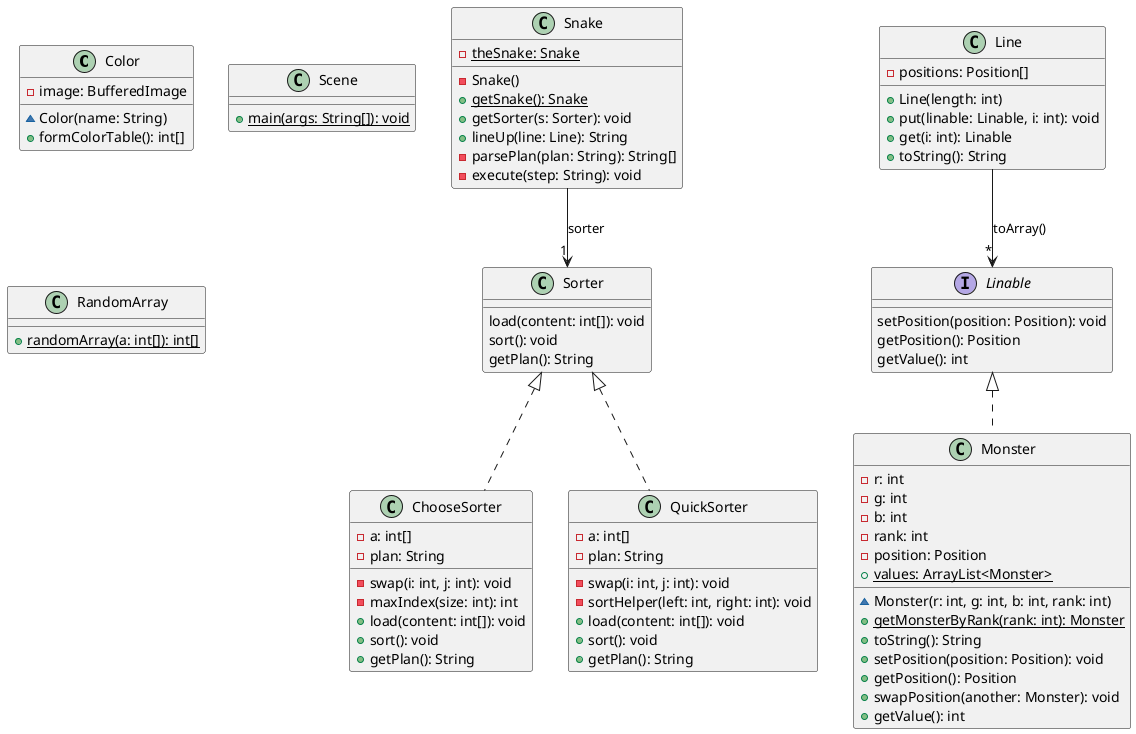 @startuml
class Color [[java:work02.Color]] {
	-image: BufferedImage
	~Color(name: String)
	+formColorTable(): int[]
}
class ChooseSorter [[java:work02.ChooseSorter]] {
	-a: int[]
	-plan: String
	-swap(i: int, j: int): void
	-maxIndex(size: int): int
	+load(content: int[]): void
	+sort(): void
	+getPlan(): String
}
interface Sorter {
}
Sorter <|.. ChooseSorter
interface Sorter [[java:work02.Sorter]] {
	load(content: int[]): void
	sort(): void
	getPlan(): String
}
class QuickSorter [[java:work02.QuickSorter]] {
	-a: int[]
	-plan: String
	-swap(i: int, j: int): void
	-sortHelper(left: int, right: int): void
	+load(content: int[]): void
	+sort(): void
	+getPlan(): String
}
interface Sorter {
}
Sorter <|.. QuickSorter
class Scene [[java:work02.Scene]] {
	+{static} main(args: String[]): void
}
class Monster [[java:work02.Monster]] {
	-r: int
	-g: int
	-b: int
	-rank: int
	-position: Position
	+{static} values: ArrayList<Monster>
	~Monster(r: int, g: int, b: int, rank: int)
	+{static} getMonsterByRank(rank: int): Monster
	+toString(): String
	+setPosition(position: Position): void
	+getPosition(): Position
	+swapPosition(another: Monster): void
	+getValue(): int
}
interface Linable {
}
Linable <|.. Monster
class Line [[java:work02.Line]] {
	-positions: Position[]
	+Line(length: int)
	+put(linable: Linable, i: int): void
	+get(i: int): Linable
	+toString(): String
}
class Linable {
}
Line --> "*" Linable : toArray()
interface Linable [[java:work02.Linable]] {
	setPosition(position: Position): void
	getPosition(): Position
	getValue(): int
}
class RandomArray [[java:work02.RandomArray]] {
	+{static} randomArray(a: int[]): int[]
}
class Snake [[java:work02.Snake]] {
	-{static} theSnake: Snake
	-Snake()
	+{static} getSnake(): Snake
	+getSorter(s: Sorter): void
	+lineUp(line: Line): String
	-parsePlan(plan: String): String[]
	-execute(step: String): void
}
class Sorter {
}
Snake --> "1" Sorter : sorter
@enduml